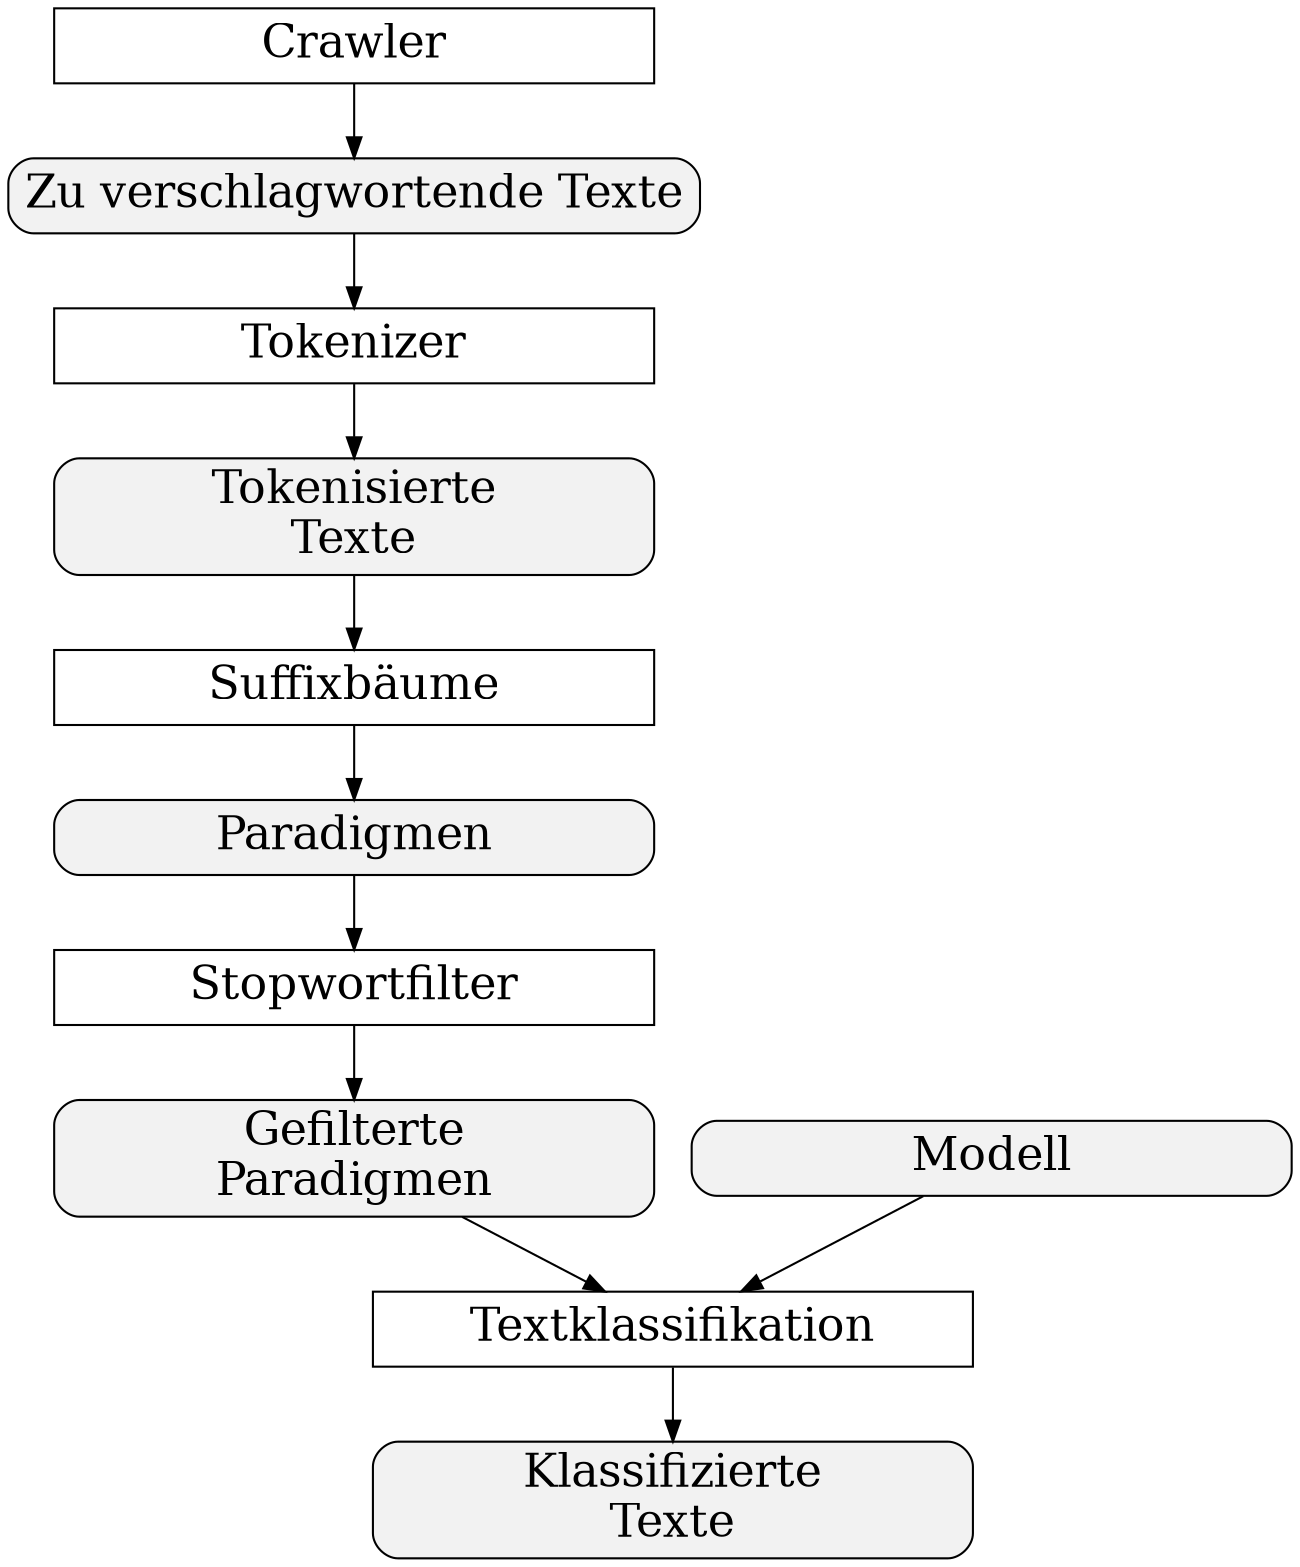 digraph g{
	node[shape=box width=4 fontsize=22]
	crawler[label="Crawler"]
	texte[style="filled, rounded" fillcolor=gray95 label="Zu verschlagwortende Texte"]
	tokenizer[label="Tokenizer"]
	tokeniziertes_korpus[style="filled, rounded" fillcolor=gray95 label="Tokenisierte\nTexte"]
	suffixtrees[label="Suffixbäume"]
	paradigmen[style="filled, rounded" fillcolor=gray95 label="Paradigmen"]
	stopwordfilter[label="Stopwortfilter"]
	gefilterte_paradigmen[style="filled, rounded" fillcolor=gray95 label="Gefilterte\nParadigmen"]
	modell[style="filled, rounded" fillcolor=gray95 label="Modell"]
	klassifikation[label="Textklassifikation"]
	klass_texte[style="filled, rounded" fillcolor=gray95 label="Klassifizierte\nTexte"]
	
	
	crawler->texte->tokenizer->tokeniziertes_korpus->suffixtrees->paradigmen->stopwordfilter->gefilterte_paradigmen->klassifikation->klass_texte
	modell->klassifikation
}